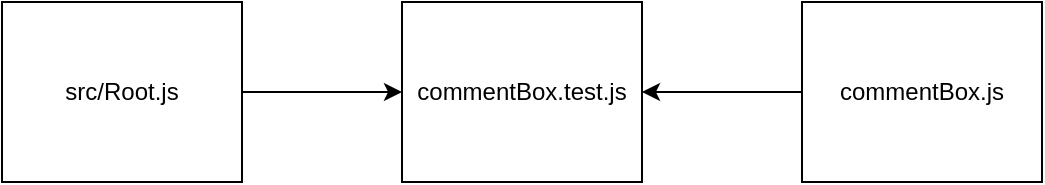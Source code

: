 <mxfile version="14.7.2" type="github">
  <diagram id="2pmaMjAiOna9i6XkDK2j" name="Page-1">
    <mxGraphModel dx="1454" dy="757" grid="1" gridSize="10" guides="1" tooltips="1" connect="1" arrows="1" fold="1" page="1" pageScale="1" pageWidth="700" pageHeight="400" math="0" shadow="0">
      <root>
        <mxCell id="0" />
        <mxCell id="1" parent="0" />
        <mxCell id="9KCWlzxx3sUin7gzHu5k-4" style="edgeStyle=orthogonalEdgeStyle;rounded=0;orthogonalLoop=1;jettySize=auto;html=1;entryX=0;entryY=0.5;entryDx=0;entryDy=0;" edge="1" parent="1" source="9KCWlzxx3sUin7gzHu5k-1" target="9KCWlzxx3sUin7gzHu5k-2">
          <mxGeometry relative="1" as="geometry" />
        </mxCell>
        <mxCell id="9KCWlzxx3sUin7gzHu5k-1" value="src/Root.js" style="rounded=0;whiteSpace=wrap;html=1;" vertex="1" parent="1">
          <mxGeometry x="80" y="160" width="120" height="90" as="geometry" />
        </mxCell>
        <mxCell id="9KCWlzxx3sUin7gzHu5k-2" value="commentBox.test.js" style="rounded=0;whiteSpace=wrap;html=1;" vertex="1" parent="1">
          <mxGeometry x="280" y="160" width="120" height="90" as="geometry" />
        </mxCell>
        <mxCell id="9KCWlzxx3sUin7gzHu5k-5" style="edgeStyle=orthogonalEdgeStyle;rounded=0;orthogonalLoop=1;jettySize=auto;html=1;entryX=1;entryY=0.5;entryDx=0;entryDy=0;" edge="1" parent="1" source="9KCWlzxx3sUin7gzHu5k-3" target="9KCWlzxx3sUin7gzHu5k-2">
          <mxGeometry relative="1" as="geometry" />
        </mxCell>
        <mxCell id="9KCWlzxx3sUin7gzHu5k-3" value="commentBox.js" style="rounded=0;whiteSpace=wrap;html=1;" vertex="1" parent="1">
          <mxGeometry x="480" y="160" width="120" height="90" as="geometry" />
        </mxCell>
      </root>
    </mxGraphModel>
  </diagram>
</mxfile>
